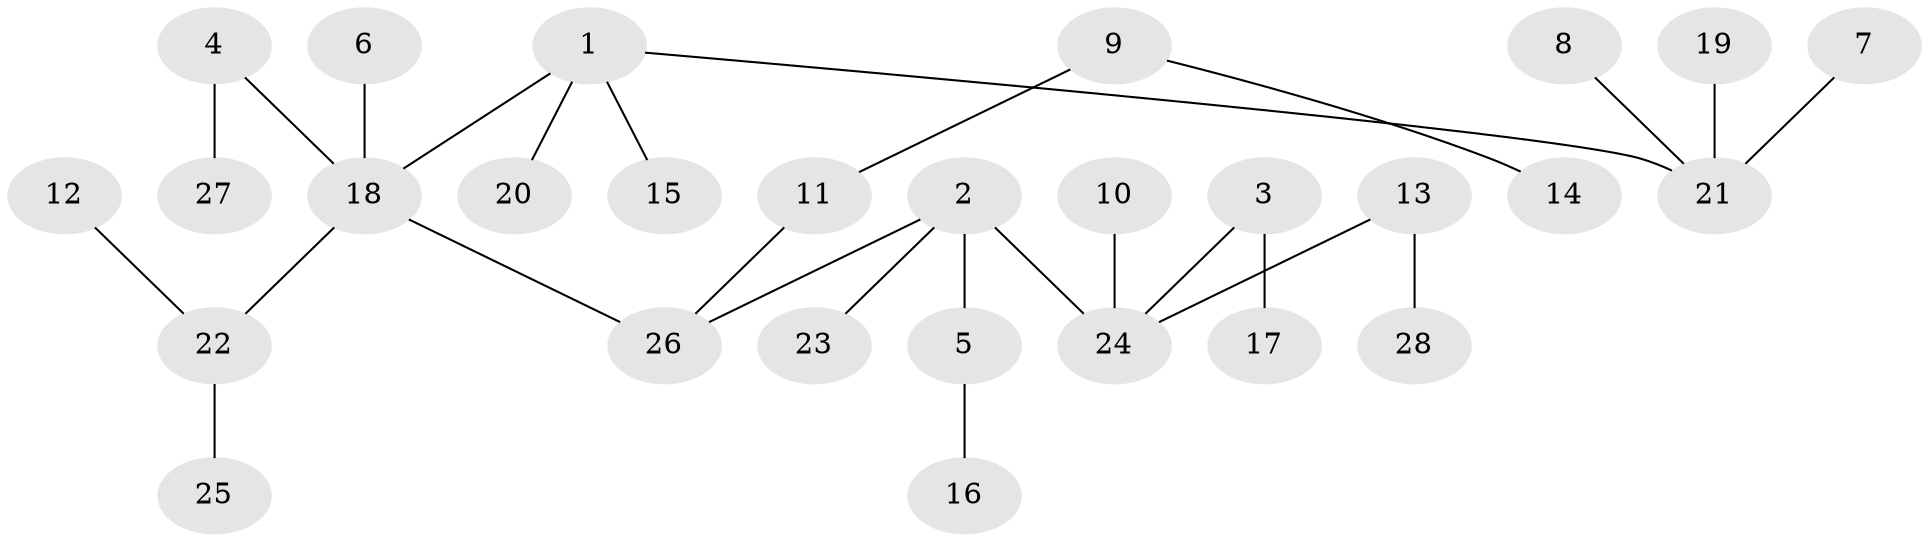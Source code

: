 // original degree distribution, {4: 0.05555555555555555, 8: 0.011111111111111112, 6: 0.011111111111111112, 3: 0.15555555555555556, 5: 0.011111111111111112, 2: 0.25555555555555554, 7: 0.011111111111111112, 1: 0.4888888888888889}
// Generated by graph-tools (version 1.1) at 2025/37/03/04/25 23:37:26]
// undirected, 28 vertices, 27 edges
graph export_dot {
  node [color=gray90,style=filled];
  1;
  2;
  3;
  4;
  5;
  6;
  7;
  8;
  9;
  10;
  11;
  12;
  13;
  14;
  15;
  16;
  17;
  18;
  19;
  20;
  21;
  22;
  23;
  24;
  25;
  26;
  27;
  28;
  1 -- 15 [weight=1.0];
  1 -- 18 [weight=1.0];
  1 -- 20 [weight=1.0];
  1 -- 21 [weight=1.0];
  2 -- 5 [weight=1.0];
  2 -- 23 [weight=1.0];
  2 -- 24 [weight=1.0];
  2 -- 26 [weight=1.0];
  3 -- 17 [weight=1.0];
  3 -- 24 [weight=1.0];
  4 -- 18 [weight=1.0];
  4 -- 27 [weight=1.0];
  5 -- 16 [weight=1.0];
  6 -- 18 [weight=1.0];
  7 -- 21 [weight=1.0];
  8 -- 21 [weight=1.0];
  9 -- 11 [weight=1.0];
  9 -- 14 [weight=1.0];
  10 -- 24 [weight=1.0];
  11 -- 26 [weight=1.0];
  12 -- 22 [weight=1.0];
  13 -- 24 [weight=1.0];
  13 -- 28 [weight=1.0];
  18 -- 22 [weight=1.0];
  18 -- 26 [weight=1.0];
  19 -- 21 [weight=1.0];
  22 -- 25 [weight=1.0];
}
